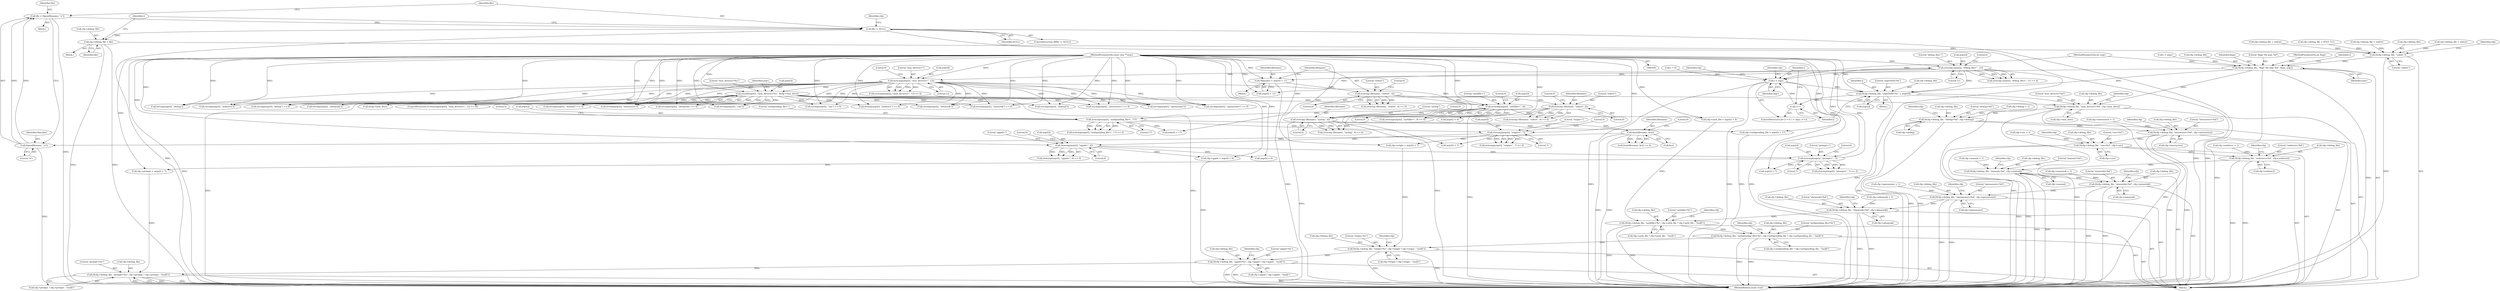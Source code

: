 digraph "1_pam-u2f_18b1914e32b74ff52000f10e97067e841e5fff62_0@del" {
"1000425" [label="(Call,file != NULL)"];
"1000419" [label="(Call,file = fopen(filename, \"a\"))"];
"1000421" [label="(Call,fopen(filename, \"a\"))"];
"1000407" [label="(Call,lstat(filename, &st))"];
"1000387" [label="(Call,strncmp (filename, \"syslog\", 6))"];
"1000373" [label="(Call,strncmp (filename, \"stderr\", 6))"];
"1000359" [label="(Call,strncmp (filename, \"stdout\", 6))"];
"1000350" [label="(Call,*filename = argv[i] + 11)"];
"1000341" [label="(Call,strncmp (argv[i], \"debug_file=\", 11))"];
"1000323" [label="(Call,strncmp(argv[i], \"prompt=\", 7))"];
"1000305" [label="(Call,strncmp(argv[i], \"appid=\", 6))"];
"1000287" [label="(Call,strncmp(argv[i], \"origin=\", 7))"];
"1000269" [label="(Call,strncmp(argv[i], \"authpending_file=\", 17))"];
"1000251" [label="(Call,strncmp(argv[i], \"authfile=\", 9))"];
"1000103" [label="(MethodParameterIn,const char **argv)"];
"1000129" [label="(Call,strncmp(argv[i], \"max_devices=\", 12))"];
"1000136" [label="(Call,sscanf(argv[i], \"max_devices=%u\", &cfg->max_devs))"];
"1000429" [label="(Call,cfg->debug_file = file)"];
"1000439" [label="(Call,D(cfg->debug_file, \"called.\"))"];
"1000444" [label="(Call,D(cfg->debug_file, \"flags %d argc %d\", flags, argc))"];
"1000455" [label="(Call,i < argc)"];
"1000461" [label="(Call,D(cfg->debug_file, \"argv[%d]=%s\", i, argv[i]))"];
"1000458" [label="(Call,i++)"];
"1000470" [label="(Call,D(cfg->debug_file, \"max_devices=%d\", cfg->max_devs))"];
"1000478" [label="(Call,D(cfg->debug_file, \"debug=%d\", cfg->debug))"];
"1000486" [label="(Call,D(cfg->debug_file, \"interactive=%d\", cfg->interactive))"];
"1000494" [label="(Call,D(cfg->debug_file, \"cue=%d\", cfg->cue))"];
"1000502" [label="(Call,D(cfg->debug_file, \"nodetect=%d\", cfg->nodetect))"];
"1000510" [label="(Call,D(cfg->debug_file, \"manual=%d\", cfg->manual))"];
"1000518" [label="(Call,D(cfg->debug_file, \"nouserok=%d\", cfg->nouserok))"];
"1000526" [label="(Call,D(cfg->debug_file, \"openasuser=%d\", cfg->openasuser))"];
"1000534" [label="(Call,D(cfg->debug_file, \"alwaysok=%d\", cfg->alwaysok))"];
"1000542" [label="(Call,D(cfg->debug_file, \"authfile=%s\", cfg->auth_file ? cfg->auth_file : \"(null)\"))"];
"1000555" [label="(Call,D(cfg->debug_file, \"authpending_file=%s\", cfg->authpending_file ? cfg->authpending_file : \"(null)\"))"];
"1000568" [label="(Call,D(cfg->debug_file, \"origin=%s\", cfg->origin ? cfg->origin : \"(null)\"))"];
"1000581" [label="(Call,D(cfg->debug_file, \"appid=%s\", cfg->appid ? cfg->appid : \"(null)\"))"];
"1000594" [label="(Call,D(cfg->debug_file, \"prompt=%s\", cfg->prompt ? cfg->prompt : \"(null)\"))"];
"1000377" [label="(Literal,0)"];
"1000304" [label="(Call,strncmp(argv[i], \"appid=\", 6) == 0)"];
"1000520" [label="(Identifier,cfg)"];
"1000372" [label="(Call,strncmp (filename, \"stderr\", 6) == 0)"];
"1000288" [label="(Call,argv[i])"];
"1000582" [label="(Call,cfg->debug_file)"];
"1000365" [label="(Call,cfg->debug_file = stdout)"];
"1000275" [label="(Literal,0)"];
"1000102" [label="(MethodParameterIn,int argc)"];
"1000559" [label="(Literal,\"authpending_file=%s\")"];
"1000256" [label="(Literal,9)"];
"1000539" [label="(Call,cfg->alwaysok)"];
"1000570" [label="(Identifier,cfg)"];
"1000238" [label="(Call,strcmp(argv[i], \"nodetect\"))"];
"1000135" [label="(Literal,0)"];
"1000511" [label="(Call,cfg->debug_file)"];
"1000419" [label="(Call,file = fopen(filename, \"a\"))"];
"1000298" [label="(Call,argv[i] + 7)"];
"1000443" [label="(Literal,\"called.\")"];
"1000341" [label="(Call,strncmp (argv[i], \"debug_file=\", 11))"];
"1000536" [label="(Identifier,cfg)"];
"1000456" [label="(Identifier,i)"];
"1000359" [label="(Call,strncmp (filename, \"stdout\", 6))"];
"1000514" [label="(Literal,\"manual=%d\")"];
"1000393" [label="(Call,cfg->debug_file = (FILE *)-1)"];
"1000483" [label="(Call,cfg->debug)"];
"1000205" [label="(Call,cfg->alwaysok = 1)"];
"1000474" [label="(Literal,\"max_devices=%d\")"];
"1000569" [label="(Call,cfg->debug_file)"];
"1000306" [label="(Call,argv[i])"];
"1000159" [label="(Call,strcmp(argv[i], \"debug\") == 0)"];
"1000262" [label="(Call,argv[i] + 9)"];
"1000426" [label="(Identifier,file)"];
"1000140" [label="(Literal,\"max_devices=%u\")"];
"1000482" [label="(Literal,\"debug=%d\")"];
"1000348" [label="(Block,)"];
"1000455" [label="(Call,i < argc)"];
"1000225" [label="(Call,strcmp(argv[i], \"cue\"))"];
"1000471" [label="(Call,cfg->debug_file)"];
"1000431" [label="(Identifier,cfg)"];
"1000607" [label="(MethodReturn,static void)"];
"1000450" [label="(Identifier,argc)"];
"1000149" [label="(Identifier,argv)"];
"1000418" [label="(Block,)"];
"1000546" [label="(Literal,\"authfile=%s\")"];
"1000422" [label="(Identifier,filename)"];
"1000528" [label="(Identifier,cfg)"];
"1000478" [label="(Call,D(cfg->debug_file, \"debug=%d\", cfg->debug))"];
"1000391" [label="(Literal,0)"];
"1000467" [label="(Call,argv[i])"];
"1000502" [label="(Call,D(cfg->debug_file, \"nodetect=%d\", cfg->nodetect))"];
"1000291" [label="(Literal,\"origin=\")"];
"1000351" [label="(Identifier,filename)"];
"1000340" [label="(Call,strncmp (argv[i], \"debug_file=\", 11) == 0)"];
"1000255" [label="(Literal,\"authfile=\")"];
"1000555" [label="(Call,D(cfg->debug_file, \"authpending_file=%s\", cfg->authpending_file ? cfg->authpending_file : \"(null)\"))"];
"1000531" [label="(Call,cfg->openasuser)"];
"1000363" [label="(Literal,0)"];
"1000534" [label="(Call,D(cfg->debug_file, \"alwaysok=%d\", cfg->alwaysok))"];
"1000127" [label="(ControlStructure,if (strncmp(argv[i], \"max_devices=\", 12) == 0))"];
"1000573" [label="(Call,cfg->origin ? cfg->origin : \"(null)\")"];
"1000387" [label="(Call,strncmp (filename, \"syslog\", 6))"];
"1000293" [label="(Literal,0)"];
"1000475" [label="(Call,cfg->max_devs)"];
"1000224" [label="(Call,strcmp(argv[i], \"cue\") == 0)"];
"1000112" [label="(Call,cfg->debug_file = stderr)"];
"1000519" [label="(Call,cfg->debug_file)"];
"1000134" [label="(Literal,12)"];
"1000572" [label="(Literal,\"origin=%s\")"];
"1000499" [label="(Call,cfg->cue)"];
"1000461" [label="(Call,D(cfg->debug_file, \"argv[%d]=%s\", i, argv[i]))"];
"1000294" [label="(Call,cfg->origin = argv[i] + 7)"];
"1000448" [label="(Literal,\"flags %d argc %d\")"];
"1000490" [label="(Literal,\"interactive=%d\")"];
"1000596" [label="(Identifier,cfg)"];
"1000309" [label="(Literal,\"appid=\")"];
"1000557" [label="(Identifier,cfg)"];
"1000334" [label="(Call,argv[i] + 7)"];
"1000273" [label="(Literal,\"authpending_file=\")"];
"1000286" [label="(Call,strncmp(argv[i], \"origin=\", 7) == 0)"];
"1000480" [label="(Identifier,cfg)"];
"1000237" [label="(Call,strcmp(argv[i], \"nodetect\") == 0)"];
"1000439" [label="(Call,D(cfg->debug_file, \"called.\"))"];
"1000451" [label="(ControlStructure,for (i = 0; i < argc; i++))"];
"1000463" [label="(Identifier,cfg)"];
"1000329" [label="(Literal,0)"];
"1000179" [label="(Call,cfg->nouserok = 1)"];
"1000166" [label="(Call,cfg->debug = 1)"];
"1000101" [label="(MethodParameterIn,int flags)"];
"1000560" [label="(Call,cfg->authpending_file ? cfg->authpending_file : \"(null)\")"];
"1000173" [label="(Call,strcmp(argv[i], \"nouserok\"))"];
"1000172" [label="(Call,strcmp(argv[i], \"nouserok\") == 0)"];
"1000453" [label="(Identifier,i)"];
"1000423" [label="(Literal,\"a\")"];
"1000518" [label="(Call,D(cfg->debug_file, \"nouserok=%d\", cfg->nouserok))"];
"1000250" [label="(Call,strncmp(argv[i], \"authfile=\", 9) == 0)"];
"1000137" [label="(Call,argv[i])"];
"1000440" [label="(Call,cfg->debug_file)"];
"1000374" [label="(Identifier,filename)"];
"1000408" [label="(Identifier,filename)"];
"1000211" [label="(Call,strcmp(argv[i], \"interactive\") == 0)"];
"1000186" [label="(Call,strcmp(argv[i], \"openasuser\"))"];
"1000522" [label="(Literal,\"nouserok=%d\")"];
"1000310" [label="(Literal,6)"];
"1000542" [label="(Call,D(cfg->debug_file, \"authfile=%s\", cfg->auth_file ? cfg->auth_file : \"(null)\"))"];
"1000360" [label="(Identifier,filename)"];
"1000427" [label="(Identifier,NULL)"];
"1000153" [label="(Call,cfg->manual = 1)"];
"1000506" [label="(Literal,\"nodetect=%d\")"];
"1000421" [label="(Call,fopen(filename, \"a\"))"];
"1000543" [label="(Call,cfg->debug_file)"];
"1000185" [label="(Call,strcmp(argv[i], \"openasuser\") == 0)"];
"1000361" [label="(Literal,\"stdout\")"];
"1000498" [label="(Literal,\"cue=%d\")"];
"1000199" [label="(Call,strcmp(argv[i], \"alwaysok\"))"];
"1000466" [label="(Identifier,i)"];
"1000322" [label="(Call,strncmp(argv[i], \"prompt=\", 7) == 0)"];
"1000231" [label="(Call,cfg->cue = 1)"];
"1000429" [label="(Call,cfg->debug_file = file)"];
"1000136" [label="(Call,sscanf(argv[i], \"max_devices=%u\", &cfg->max_devs))"];
"1000556" [label="(Call,cfg->debug_file)"];
"1000504" [label="(Identifier,cfg)"];
"1000362" [label="(Literal,6)"];
"1000280" [label="(Call,argv[i] + 17)"];
"1000411" [label="(Literal,0)"];
"1000583" [label="(Identifier,cfg)"];
"1000523" [label="(Call,cfg->nouserok)"];
"1000430" [label="(Call,cfg->debug_file)"];
"1000324" [label="(Call,argv[i])"];
"1000257" [label="(Literal,0)"];
"1000465" [label="(Literal,\"argv[%d]=%s\")"];
"1000386" [label="(Call,strncmp (filename, \"syslog\", 6) == 0)"];
"1000547" [label="(Call,cfg->auth_file ? cfg->auth_file : \"(null)\")"];
"1000342" [label="(Call,argv[i])"];
"1000530" [label="(Literal,\"openasuser=%d\")"];
"1000581" [label="(Call,D(cfg->debug_file, \"appid=%s\", cfg->appid ? cfg->appid : \"(null)\"))"];
"1000327" [label="(Literal,\"prompt=\")"];
"1000258" [label="(Call,cfg->auth_file = argv[i] + 9)"];
"1000595" [label="(Call,cfg->debug_file)"];
"1000269" [label="(Call,strncmp(argv[i], \"authpending_file=\", 17))"];
"1000390" [label="(Literal,6)"];
"1000594" [label="(Call,D(cfg->debug_file, \"prompt=%s\", cfg->prompt ? cfg->prompt : \"(null)\"))"];
"1000252" [label="(Call,argv[i])"];
"1000452" [label="(Call,i = 0)"];
"1000425" [label="(Call,file != NULL)"];
"1000428" [label="(Block,)"];
"1000433" [label="(Identifier,file)"];
"1000218" [label="(Call,cfg->interactive = 1)"];
"1000376" [label="(Literal,6)"];
"1000496" [label="(Identifier,cfg)"];
"1000598" [label="(Literal,\"prompt=%s\")"];
"1000103" [label="(MethodParameterIn,const char **argv)"];
"1000409" [label="(Call,&st)"];
"1000358" [label="(Call,strncmp (filename, \"stdout\", 6) == 0)"];
"1000346" [label="(Literal,11)"];
"1000472" [label="(Identifier,cfg)"];
"1000491" [label="(Call,cfg->interactive)"];
"1000379" [label="(Call,cfg->debug_file = stderr)"];
"1000510" [label="(Call,D(cfg->debug_file, \"manual=%d\", cfg->manual))"];
"1000586" [label="(Call,cfg->appid ? cfg->appid : \"(null)\")"];
"1000347" [label="(Literal,0)"];
"1000503" [label="(Call,cfg->debug_file)"];
"1000212" [label="(Call,strcmp(argv[i], \"interactive\"))"];
"1000373" [label="(Call,strncmp (filename, \"stderr\", 6))"];
"1000444" [label="(Call,D(cfg->debug_file, \"flags %d argc %d\", flags, argc))"];
"1000599" [label="(Call,cfg->prompt ? cfg->prompt : \"(null)\")"];
"1000458" [label="(Call,i++)"];
"1000375" [label="(Literal,\"stderr\")"];
"1000198" [label="(Call,strcmp(argv[i], \"alwaysok\") == 0)"];
"1000276" [label="(Call,cfg->authpending_file = argv[i] + 17)"];
"1000470" [label="(Call,D(cfg->debug_file, \"max_devices=%d\", cfg->max_devs))"];
"1000515" [label="(Call,cfg->manual)"];
"1000121" [label="(Call,i < argc)"];
"1000535" [label="(Call,cfg->debug_file)"];
"1000312" [label="(Call,cfg->appid = argv[i] + 6)"];
"1000244" [label="(Call,cfg->nodetect = 1)"];
"1000147" [label="(Call,strcmp(argv[i], \"manual\"))"];
"1000350" [label="(Call,*filename = argv[i] + 11)"];
"1000460" [label="(Block,)"];
"1000585" [label="(Literal,\"appid=%s\")"];
"1000330" [label="(Call,cfg->prompt = argv[i] + 7)"];
"1000268" [label="(Call,strncmp(argv[i], \"authpending_file=\", 17) == 0)"];
"1000160" [label="(Call,strcmp(argv[i], \"debug\"))"];
"1000424" [label="(ControlStructure,if(file != NULL))"];
"1000512" [label="(Identifier,cfg)"];
"1000305" [label="(Call,strncmp(argv[i], \"appid=\", 6))"];
"1000146" [label="(Call,strcmp(argv[i], \"manual\") == 0)"];
"1000495" [label="(Call,cfg->debug_file)"];
"1000445" [label="(Call,cfg->debug_file)"];
"1000133" [label="(Literal,\"max_devices=\")"];
"1000251" [label="(Call,strncmp(argv[i], \"authfile=\", 9))"];
"1000420" [label="(Identifier,file)"];
"1000192" [label="(Call,cfg->openasuser = 1)"];
"1000270" [label="(Call,argv[i])"];
"1000141" [label="(Call,&cfg->max_devs)"];
"1000388" [label="(Identifier,filename)"];
"1000507" [label="(Call,cfg->nodetect)"];
"1000526" [label="(Call,D(cfg->debug_file, \"openasuser=%d\", cfg->openasuser))"];
"1000527" [label="(Call,cfg->debug_file)"];
"1000459" [label="(Identifier,i)"];
"1000538" [label="(Literal,\"alwaysok=%d\")"];
"1000389" [label="(Literal,\"syslog\")"];
"1000287" [label="(Call,strncmp(argv[i], \"origin=\", 7))"];
"1000129" [label="(Call,strncmp(argv[i], \"max_devices=\", 12))"];
"1000449" [label="(Identifier,flags)"];
"1000328" [label="(Literal,7)"];
"1000274" [label="(Literal,17)"];
"1000488" [label="(Identifier,cfg)"];
"1000544" [label="(Identifier,cfg)"];
"1000323" [label="(Call,strncmp(argv[i], \"prompt=\", 7))"];
"1000438" [label="(Block,)"];
"1000407" [label="(Call,lstat(filename, &st))"];
"1000352" [label="(Call,argv[i] + 11)"];
"1000479" [label="(Call,cfg->debug_file)"];
"1000406" [label="(Call,lstat(filename, &st) == 0)"];
"1000316" [label="(Call,argv[i] + 6)"];
"1000125" [label="(Identifier,i)"];
"1000130" [label="(Call,argv[i])"];
"1000487" [label="(Call,cfg->debug_file)"];
"1000128" [label="(Call,strncmp(argv[i], \"max_devices=\", 12) == 0)"];
"1000311" [label="(Literal,0)"];
"1000568" [label="(Call,D(cfg->debug_file, \"origin=%s\", cfg->origin ? cfg->origin : \"(null)\"))"];
"1000457" [label="(Identifier,argc)"];
"1000345" [label="(Literal,\"debug_file=\")"];
"1000446" [label="(Identifier,cfg)"];
"1000494" [label="(Call,D(cfg->debug_file, \"cue=%d\", cfg->cue))"];
"1000292" [label="(Literal,7)"];
"1000462" [label="(Call,cfg->debug_file)"];
"1000486" [label="(Call,D(cfg->debug_file, \"interactive=%d\", cfg->interactive))"];
"1000425" -> "1000424"  [label="AST: "];
"1000425" -> "1000427"  [label="CFG: "];
"1000426" -> "1000425"  [label="AST: "];
"1000427" -> "1000425"  [label="AST: "];
"1000431" -> "1000425"  [label="CFG: "];
"1000125" -> "1000425"  [label="CFG: "];
"1000425" -> "1000607"  [label="DDG: "];
"1000425" -> "1000607"  [label="DDG: "];
"1000425" -> "1000607"  [label="DDG: "];
"1000419" -> "1000425"  [label="DDG: "];
"1000425" -> "1000429"  [label="DDG: "];
"1000419" -> "1000418"  [label="AST: "];
"1000419" -> "1000421"  [label="CFG: "];
"1000420" -> "1000419"  [label="AST: "];
"1000421" -> "1000419"  [label="AST: "];
"1000426" -> "1000419"  [label="CFG: "];
"1000419" -> "1000607"  [label="DDG: "];
"1000421" -> "1000419"  [label="DDG: "];
"1000421" -> "1000419"  [label="DDG: "];
"1000421" -> "1000423"  [label="CFG: "];
"1000422" -> "1000421"  [label="AST: "];
"1000423" -> "1000421"  [label="AST: "];
"1000421" -> "1000607"  [label="DDG: "];
"1000407" -> "1000421"  [label="DDG: "];
"1000407" -> "1000406"  [label="AST: "];
"1000407" -> "1000409"  [label="CFG: "];
"1000408" -> "1000407"  [label="AST: "];
"1000409" -> "1000407"  [label="AST: "];
"1000411" -> "1000407"  [label="CFG: "];
"1000407" -> "1000607"  [label="DDG: "];
"1000407" -> "1000607"  [label="DDG: "];
"1000407" -> "1000406"  [label="DDG: "];
"1000407" -> "1000406"  [label="DDG: "];
"1000387" -> "1000407"  [label="DDG: "];
"1000387" -> "1000386"  [label="AST: "];
"1000387" -> "1000390"  [label="CFG: "];
"1000388" -> "1000387"  [label="AST: "];
"1000389" -> "1000387"  [label="AST: "];
"1000390" -> "1000387"  [label="AST: "];
"1000391" -> "1000387"  [label="CFG: "];
"1000387" -> "1000607"  [label="DDG: "];
"1000387" -> "1000386"  [label="DDG: "];
"1000387" -> "1000386"  [label="DDG: "];
"1000387" -> "1000386"  [label="DDG: "];
"1000373" -> "1000387"  [label="DDG: "];
"1000373" -> "1000372"  [label="AST: "];
"1000373" -> "1000376"  [label="CFG: "];
"1000374" -> "1000373"  [label="AST: "];
"1000375" -> "1000373"  [label="AST: "];
"1000376" -> "1000373"  [label="AST: "];
"1000377" -> "1000373"  [label="CFG: "];
"1000373" -> "1000607"  [label="DDG: "];
"1000373" -> "1000372"  [label="DDG: "];
"1000373" -> "1000372"  [label="DDG: "];
"1000373" -> "1000372"  [label="DDG: "];
"1000359" -> "1000373"  [label="DDG: "];
"1000359" -> "1000358"  [label="AST: "];
"1000359" -> "1000362"  [label="CFG: "];
"1000360" -> "1000359"  [label="AST: "];
"1000361" -> "1000359"  [label="AST: "];
"1000362" -> "1000359"  [label="AST: "];
"1000363" -> "1000359"  [label="CFG: "];
"1000359" -> "1000607"  [label="DDG: "];
"1000359" -> "1000358"  [label="DDG: "];
"1000359" -> "1000358"  [label="DDG: "];
"1000359" -> "1000358"  [label="DDG: "];
"1000350" -> "1000359"  [label="DDG: "];
"1000350" -> "1000348"  [label="AST: "];
"1000350" -> "1000352"  [label="CFG: "];
"1000351" -> "1000350"  [label="AST: "];
"1000352" -> "1000350"  [label="AST: "];
"1000360" -> "1000350"  [label="CFG: "];
"1000350" -> "1000607"  [label="DDG: "];
"1000341" -> "1000350"  [label="DDG: "];
"1000103" -> "1000350"  [label="DDG: "];
"1000341" -> "1000340"  [label="AST: "];
"1000341" -> "1000346"  [label="CFG: "];
"1000342" -> "1000341"  [label="AST: "];
"1000345" -> "1000341"  [label="AST: "];
"1000346" -> "1000341"  [label="AST: "];
"1000347" -> "1000341"  [label="CFG: "];
"1000341" -> "1000607"  [label="DDG: "];
"1000341" -> "1000129"  [label="DDG: "];
"1000341" -> "1000340"  [label="DDG: "];
"1000341" -> "1000340"  [label="DDG: "];
"1000341" -> "1000340"  [label="DDG: "];
"1000323" -> "1000341"  [label="DDG: "];
"1000103" -> "1000341"  [label="DDG: "];
"1000341" -> "1000352"  [label="DDG: "];
"1000341" -> "1000461"  [label="DDG: "];
"1000323" -> "1000322"  [label="AST: "];
"1000323" -> "1000328"  [label="CFG: "];
"1000324" -> "1000323"  [label="AST: "];
"1000327" -> "1000323"  [label="AST: "];
"1000328" -> "1000323"  [label="AST: "];
"1000329" -> "1000323"  [label="CFG: "];
"1000323" -> "1000322"  [label="DDG: "];
"1000323" -> "1000322"  [label="DDG: "];
"1000323" -> "1000322"  [label="DDG: "];
"1000305" -> "1000323"  [label="DDG: "];
"1000103" -> "1000323"  [label="DDG: "];
"1000323" -> "1000330"  [label="DDG: "];
"1000323" -> "1000334"  [label="DDG: "];
"1000305" -> "1000304"  [label="AST: "];
"1000305" -> "1000310"  [label="CFG: "];
"1000306" -> "1000305"  [label="AST: "];
"1000309" -> "1000305"  [label="AST: "];
"1000310" -> "1000305"  [label="AST: "];
"1000311" -> "1000305"  [label="CFG: "];
"1000305" -> "1000304"  [label="DDG: "];
"1000305" -> "1000304"  [label="DDG: "];
"1000305" -> "1000304"  [label="DDG: "];
"1000287" -> "1000305"  [label="DDG: "];
"1000103" -> "1000305"  [label="DDG: "];
"1000305" -> "1000312"  [label="DDG: "];
"1000305" -> "1000316"  [label="DDG: "];
"1000287" -> "1000286"  [label="AST: "];
"1000287" -> "1000292"  [label="CFG: "];
"1000288" -> "1000287"  [label="AST: "];
"1000291" -> "1000287"  [label="AST: "];
"1000292" -> "1000287"  [label="AST: "];
"1000293" -> "1000287"  [label="CFG: "];
"1000287" -> "1000286"  [label="DDG: "];
"1000287" -> "1000286"  [label="DDG: "];
"1000287" -> "1000286"  [label="DDG: "];
"1000269" -> "1000287"  [label="DDG: "];
"1000103" -> "1000287"  [label="DDG: "];
"1000287" -> "1000294"  [label="DDG: "];
"1000287" -> "1000298"  [label="DDG: "];
"1000269" -> "1000268"  [label="AST: "];
"1000269" -> "1000274"  [label="CFG: "];
"1000270" -> "1000269"  [label="AST: "];
"1000273" -> "1000269"  [label="AST: "];
"1000274" -> "1000269"  [label="AST: "];
"1000275" -> "1000269"  [label="CFG: "];
"1000269" -> "1000268"  [label="DDG: "];
"1000269" -> "1000268"  [label="DDG: "];
"1000269" -> "1000268"  [label="DDG: "];
"1000251" -> "1000269"  [label="DDG: "];
"1000103" -> "1000269"  [label="DDG: "];
"1000269" -> "1000276"  [label="DDG: "];
"1000269" -> "1000280"  [label="DDG: "];
"1000251" -> "1000250"  [label="AST: "];
"1000251" -> "1000256"  [label="CFG: "];
"1000252" -> "1000251"  [label="AST: "];
"1000255" -> "1000251"  [label="AST: "];
"1000256" -> "1000251"  [label="AST: "];
"1000257" -> "1000251"  [label="CFG: "];
"1000251" -> "1000250"  [label="DDG: "];
"1000251" -> "1000250"  [label="DDG: "];
"1000251" -> "1000250"  [label="DDG: "];
"1000103" -> "1000251"  [label="DDG: "];
"1000129" -> "1000251"  [label="DDG: "];
"1000136" -> "1000251"  [label="DDG: "];
"1000251" -> "1000258"  [label="DDG: "];
"1000251" -> "1000262"  [label="DDG: "];
"1000103" -> "1000100"  [label="AST: "];
"1000103" -> "1000607"  [label="DDG: "];
"1000103" -> "1000129"  [label="DDG: "];
"1000103" -> "1000136"  [label="DDG: "];
"1000103" -> "1000146"  [label="DDG: "];
"1000103" -> "1000147"  [label="DDG: "];
"1000103" -> "1000159"  [label="DDG: "];
"1000103" -> "1000160"  [label="DDG: "];
"1000103" -> "1000172"  [label="DDG: "];
"1000103" -> "1000173"  [label="DDG: "];
"1000103" -> "1000185"  [label="DDG: "];
"1000103" -> "1000186"  [label="DDG: "];
"1000103" -> "1000198"  [label="DDG: "];
"1000103" -> "1000199"  [label="DDG: "];
"1000103" -> "1000211"  [label="DDG: "];
"1000103" -> "1000212"  [label="DDG: "];
"1000103" -> "1000224"  [label="DDG: "];
"1000103" -> "1000225"  [label="DDG: "];
"1000103" -> "1000237"  [label="DDG: "];
"1000103" -> "1000238"  [label="DDG: "];
"1000103" -> "1000258"  [label="DDG: "];
"1000103" -> "1000262"  [label="DDG: "];
"1000103" -> "1000276"  [label="DDG: "];
"1000103" -> "1000280"  [label="DDG: "];
"1000103" -> "1000294"  [label="DDG: "];
"1000103" -> "1000298"  [label="DDG: "];
"1000103" -> "1000312"  [label="DDG: "];
"1000103" -> "1000316"  [label="DDG: "];
"1000103" -> "1000330"  [label="DDG: "];
"1000103" -> "1000334"  [label="DDG: "];
"1000103" -> "1000352"  [label="DDG: "];
"1000103" -> "1000461"  [label="DDG: "];
"1000129" -> "1000128"  [label="AST: "];
"1000129" -> "1000134"  [label="CFG: "];
"1000130" -> "1000129"  [label="AST: "];
"1000133" -> "1000129"  [label="AST: "];
"1000134" -> "1000129"  [label="AST: "];
"1000135" -> "1000129"  [label="CFG: "];
"1000129" -> "1000128"  [label="DDG: "];
"1000129" -> "1000128"  [label="DDG: "];
"1000129" -> "1000128"  [label="DDG: "];
"1000129" -> "1000136"  [label="DDG: "];
"1000129" -> "1000146"  [label="DDG: "];
"1000129" -> "1000147"  [label="DDG: "];
"1000129" -> "1000159"  [label="DDG: "];
"1000129" -> "1000160"  [label="DDG: "];
"1000129" -> "1000172"  [label="DDG: "];
"1000129" -> "1000173"  [label="DDG: "];
"1000129" -> "1000185"  [label="DDG: "];
"1000129" -> "1000186"  [label="DDG: "];
"1000129" -> "1000198"  [label="DDG: "];
"1000129" -> "1000199"  [label="DDG: "];
"1000129" -> "1000211"  [label="DDG: "];
"1000129" -> "1000212"  [label="DDG: "];
"1000129" -> "1000224"  [label="DDG: "];
"1000129" -> "1000225"  [label="DDG: "];
"1000129" -> "1000237"  [label="DDG: "];
"1000129" -> "1000238"  [label="DDG: "];
"1000136" -> "1000127"  [label="AST: "];
"1000136" -> "1000141"  [label="CFG: "];
"1000137" -> "1000136"  [label="AST: "];
"1000140" -> "1000136"  [label="AST: "];
"1000141" -> "1000136"  [label="AST: "];
"1000149" -> "1000136"  [label="CFG: "];
"1000136" -> "1000607"  [label="DDG: "];
"1000136" -> "1000607"  [label="DDG: "];
"1000136" -> "1000146"  [label="DDG: "];
"1000136" -> "1000147"  [label="DDG: "];
"1000136" -> "1000159"  [label="DDG: "];
"1000136" -> "1000160"  [label="DDG: "];
"1000136" -> "1000172"  [label="DDG: "];
"1000136" -> "1000173"  [label="DDG: "];
"1000136" -> "1000185"  [label="DDG: "];
"1000136" -> "1000186"  [label="DDG: "];
"1000136" -> "1000198"  [label="DDG: "];
"1000136" -> "1000199"  [label="DDG: "];
"1000136" -> "1000211"  [label="DDG: "];
"1000136" -> "1000212"  [label="DDG: "];
"1000136" -> "1000224"  [label="DDG: "];
"1000136" -> "1000225"  [label="DDG: "];
"1000136" -> "1000237"  [label="DDG: "];
"1000136" -> "1000238"  [label="DDG: "];
"1000136" -> "1000470"  [label="DDG: "];
"1000429" -> "1000428"  [label="AST: "];
"1000429" -> "1000433"  [label="CFG: "];
"1000430" -> "1000429"  [label="AST: "];
"1000433" -> "1000429"  [label="AST: "];
"1000125" -> "1000429"  [label="CFG: "];
"1000429" -> "1000607"  [label="DDG: "];
"1000429" -> "1000607"  [label="DDG: "];
"1000429" -> "1000439"  [label="DDG: "];
"1000439" -> "1000438"  [label="AST: "];
"1000439" -> "1000443"  [label="CFG: "];
"1000440" -> "1000439"  [label="AST: "];
"1000443" -> "1000439"  [label="AST: "];
"1000446" -> "1000439"  [label="CFG: "];
"1000439" -> "1000607"  [label="DDG: "];
"1000393" -> "1000439"  [label="DDG: "];
"1000379" -> "1000439"  [label="DDG: "];
"1000365" -> "1000439"  [label="DDG: "];
"1000112" -> "1000439"  [label="DDG: "];
"1000439" -> "1000444"  [label="DDG: "];
"1000444" -> "1000438"  [label="AST: "];
"1000444" -> "1000450"  [label="CFG: "];
"1000445" -> "1000444"  [label="AST: "];
"1000448" -> "1000444"  [label="AST: "];
"1000449" -> "1000444"  [label="AST: "];
"1000450" -> "1000444"  [label="AST: "];
"1000453" -> "1000444"  [label="CFG: "];
"1000444" -> "1000607"  [label="DDG: "];
"1000444" -> "1000607"  [label="DDG: "];
"1000101" -> "1000444"  [label="DDG: "];
"1000121" -> "1000444"  [label="DDG: "];
"1000102" -> "1000444"  [label="DDG: "];
"1000444" -> "1000455"  [label="DDG: "];
"1000444" -> "1000461"  [label="DDG: "];
"1000444" -> "1000470"  [label="DDG: "];
"1000455" -> "1000451"  [label="AST: "];
"1000455" -> "1000457"  [label="CFG: "];
"1000456" -> "1000455"  [label="AST: "];
"1000457" -> "1000455"  [label="AST: "];
"1000463" -> "1000455"  [label="CFG: "];
"1000472" -> "1000455"  [label="CFG: "];
"1000455" -> "1000607"  [label="DDG: "];
"1000455" -> "1000607"  [label="DDG: "];
"1000455" -> "1000607"  [label="DDG: "];
"1000458" -> "1000455"  [label="DDG: "];
"1000452" -> "1000455"  [label="DDG: "];
"1000102" -> "1000455"  [label="DDG: "];
"1000455" -> "1000461"  [label="DDG: "];
"1000461" -> "1000460"  [label="AST: "];
"1000461" -> "1000467"  [label="CFG: "];
"1000462" -> "1000461"  [label="AST: "];
"1000465" -> "1000461"  [label="AST: "];
"1000466" -> "1000461"  [label="AST: "];
"1000467" -> "1000461"  [label="AST: "];
"1000459" -> "1000461"  [label="CFG: "];
"1000461" -> "1000607"  [label="DDG: "];
"1000461" -> "1000607"  [label="DDG: "];
"1000461" -> "1000458"  [label="DDG: "];
"1000461" -> "1000470"  [label="DDG: "];
"1000458" -> "1000451"  [label="AST: "];
"1000458" -> "1000459"  [label="CFG: "];
"1000459" -> "1000458"  [label="AST: "];
"1000456" -> "1000458"  [label="CFG: "];
"1000470" -> "1000438"  [label="AST: "];
"1000470" -> "1000475"  [label="CFG: "];
"1000471" -> "1000470"  [label="AST: "];
"1000474" -> "1000470"  [label="AST: "];
"1000475" -> "1000470"  [label="AST: "];
"1000480" -> "1000470"  [label="CFG: "];
"1000470" -> "1000607"  [label="DDG: "];
"1000470" -> "1000607"  [label="DDG: "];
"1000470" -> "1000478"  [label="DDG: "];
"1000478" -> "1000438"  [label="AST: "];
"1000478" -> "1000483"  [label="CFG: "];
"1000479" -> "1000478"  [label="AST: "];
"1000482" -> "1000478"  [label="AST: "];
"1000483" -> "1000478"  [label="AST: "];
"1000488" -> "1000478"  [label="CFG: "];
"1000478" -> "1000607"  [label="DDG: "];
"1000478" -> "1000607"  [label="DDG: "];
"1000166" -> "1000478"  [label="DDG: "];
"1000478" -> "1000486"  [label="DDG: "];
"1000486" -> "1000438"  [label="AST: "];
"1000486" -> "1000491"  [label="CFG: "];
"1000487" -> "1000486"  [label="AST: "];
"1000490" -> "1000486"  [label="AST: "];
"1000491" -> "1000486"  [label="AST: "];
"1000496" -> "1000486"  [label="CFG: "];
"1000486" -> "1000607"  [label="DDG: "];
"1000486" -> "1000607"  [label="DDG: "];
"1000218" -> "1000486"  [label="DDG: "];
"1000486" -> "1000494"  [label="DDG: "];
"1000494" -> "1000438"  [label="AST: "];
"1000494" -> "1000499"  [label="CFG: "];
"1000495" -> "1000494"  [label="AST: "];
"1000498" -> "1000494"  [label="AST: "];
"1000499" -> "1000494"  [label="AST: "];
"1000504" -> "1000494"  [label="CFG: "];
"1000494" -> "1000607"  [label="DDG: "];
"1000494" -> "1000607"  [label="DDG: "];
"1000231" -> "1000494"  [label="DDG: "];
"1000494" -> "1000502"  [label="DDG: "];
"1000502" -> "1000438"  [label="AST: "];
"1000502" -> "1000507"  [label="CFG: "];
"1000503" -> "1000502"  [label="AST: "];
"1000506" -> "1000502"  [label="AST: "];
"1000507" -> "1000502"  [label="AST: "];
"1000512" -> "1000502"  [label="CFG: "];
"1000502" -> "1000607"  [label="DDG: "];
"1000502" -> "1000607"  [label="DDG: "];
"1000244" -> "1000502"  [label="DDG: "];
"1000502" -> "1000510"  [label="DDG: "];
"1000510" -> "1000438"  [label="AST: "];
"1000510" -> "1000515"  [label="CFG: "];
"1000511" -> "1000510"  [label="AST: "];
"1000514" -> "1000510"  [label="AST: "];
"1000515" -> "1000510"  [label="AST: "];
"1000520" -> "1000510"  [label="CFG: "];
"1000510" -> "1000607"  [label="DDG: "];
"1000510" -> "1000607"  [label="DDG: "];
"1000153" -> "1000510"  [label="DDG: "];
"1000510" -> "1000518"  [label="DDG: "];
"1000518" -> "1000438"  [label="AST: "];
"1000518" -> "1000523"  [label="CFG: "];
"1000519" -> "1000518"  [label="AST: "];
"1000522" -> "1000518"  [label="AST: "];
"1000523" -> "1000518"  [label="AST: "];
"1000528" -> "1000518"  [label="CFG: "];
"1000518" -> "1000607"  [label="DDG: "];
"1000518" -> "1000607"  [label="DDG: "];
"1000179" -> "1000518"  [label="DDG: "];
"1000518" -> "1000526"  [label="DDG: "];
"1000526" -> "1000438"  [label="AST: "];
"1000526" -> "1000531"  [label="CFG: "];
"1000527" -> "1000526"  [label="AST: "];
"1000530" -> "1000526"  [label="AST: "];
"1000531" -> "1000526"  [label="AST: "];
"1000536" -> "1000526"  [label="CFG: "];
"1000526" -> "1000607"  [label="DDG: "];
"1000526" -> "1000607"  [label="DDG: "];
"1000192" -> "1000526"  [label="DDG: "];
"1000526" -> "1000534"  [label="DDG: "];
"1000534" -> "1000438"  [label="AST: "];
"1000534" -> "1000539"  [label="CFG: "];
"1000535" -> "1000534"  [label="AST: "];
"1000538" -> "1000534"  [label="AST: "];
"1000539" -> "1000534"  [label="AST: "];
"1000544" -> "1000534"  [label="CFG: "];
"1000534" -> "1000607"  [label="DDG: "];
"1000534" -> "1000607"  [label="DDG: "];
"1000205" -> "1000534"  [label="DDG: "];
"1000534" -> "1000542"  [label="DDG: "];
"1000542" -> "1000438"  [label="AST: "];
"1000542" -> "1000547"  [label="CFG: "];
"1000543" -> "1000542"  [label="AST: "];
"1000546" -> "1000542"  [label="AST: "];
"1000547" -> "1000542"  [label="AST: "];
"1000557" -> "1000542"  [label="CFG: "];
"1000542" -> "1000607"  [label="DDG: "];
"1000542" -> "1000607"  [label="DDG: "];
"1000258" -> "1000542"  [label="DDG: "];
"1000542" -> "1000555"  [label="DDG: "];
"1000555" -> "1000438"  [label="AST: "];
"1000555" -> "1000560"  [label="CFG: "];
"1000556" -> "1000555"  [label="AST: "];
"1000559" -> "1000555"  [label="AST: "];
"1000560" -> "1000555"  [label="AST: "];
"1000570" -> "1000555"  [label="CFG: "];
"1000555" -> "1000607"  [label="DDG: "];
"1000555" -> "1000607"  [label="DDG: "];
"1000276" -> "1000555"  [label="DDG: "];
"1000555" -> "1000568"  [label="DDG: "];
"1000568" -> "1000438"  [label="AST: "];
"1000568" -> "1000573"  [label="CFG: "];
"1000569" -> "1000568"  [label="AST: "];
"1000572" -> "1000568"  [label="AST: "];
"1000573" -> "1000568"  [label="AST: "];
"1000583" -> "1000568"  [label="CFG: "];
"1000568" -> "1000607"  [label="DDG: "];
"1000568" -> "1000607"  [label="DDG: "];
"1000294" -> "1000568"  [label="DDG: "];
"1000568" -> "1000581"  [label="DDG: "];
"1000581" -> "1000438"  [label="AST: "];
"1000581" -> "1000586"  [label="CFG: "];
"1000582" -> "1000581"  [label="AST: "];
"1000585" -> "1000581"  [label="AST: "];
"1000586" -> "1000581"  [label="AST: "];
"1000596" -> "1000581"  [label="CFG: "];
"1000581" -> "1000607"  [label="DDG: "];
"1000581" -> "1000607"  [label="DDG: "];
"1000312" -> "1000581"  [label="DDG: "];
"1000581" -> "1000594"  [label="DDG: "];
"1000594" -> "1000438"  [label="AST: "];
"1000594" -> "1000599"  [label="CFG: "];
"1000595" -> "1000594"  [label="AST: "];
"1000598" -> "1000594"  [label="AST: "];
"1000599" -> "1000594"  [label="AST: "];
"1000607" -> "1000594"  [label="CFG: "];
"1000594" -> "1000607"  [label="DDG: "];
"1000594" -> "1000607"  [label="DDG: "];
"1000594" -> "1000607"  [label="DDG: "];
"1000330" -> "1000594"  [label="DDG: "];
}
